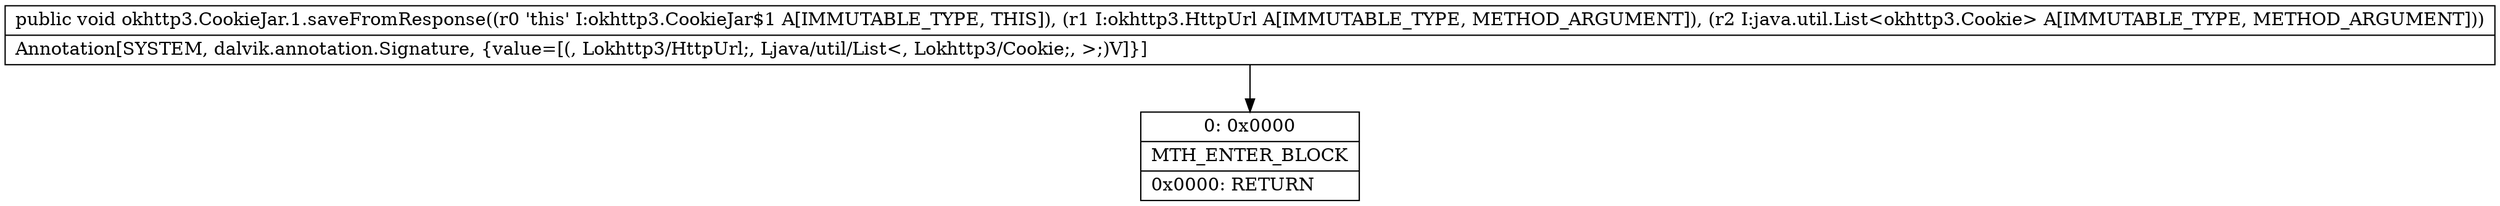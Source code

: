 digraph "CFG forokhttp3.CookieJar.1.saveFromResponse(Lokhttp3\/HttpUrl;Ljava\/util\/List;)V" {
Node_0 [shape=record,label="{0\:\ 0x0000|MTH_ENTER_BLOCK\l|0x0000: RETURN   \l}"];
MethodNode[shape=record,label="{public void okhttp3.CookieJar.1.saveFromResponse((r0 'this' I:okhttp3.CookieJar$1 A[IMMUTABLE_TYPE, THIS]), (r1 I:okhttp3.HttpUrl A[IMMUTABLE_TYPE, METHOD_ARGUMENT]), (r2 I:java.util.List\<okhttp3.Cookie\> A[IMMUTABLE_TYPE, METHOD_ARGUMENT]))  | Annotation[SYSTEM, dalvik.annotation.Signature, \{value=[(, Lokhttp3\/HttpUrl;, Ljava\/util\/List\<, Lokhttp3\/Cookie;, \>;)V]\}]\l}"];
MethodNode -> Node_0;
}

